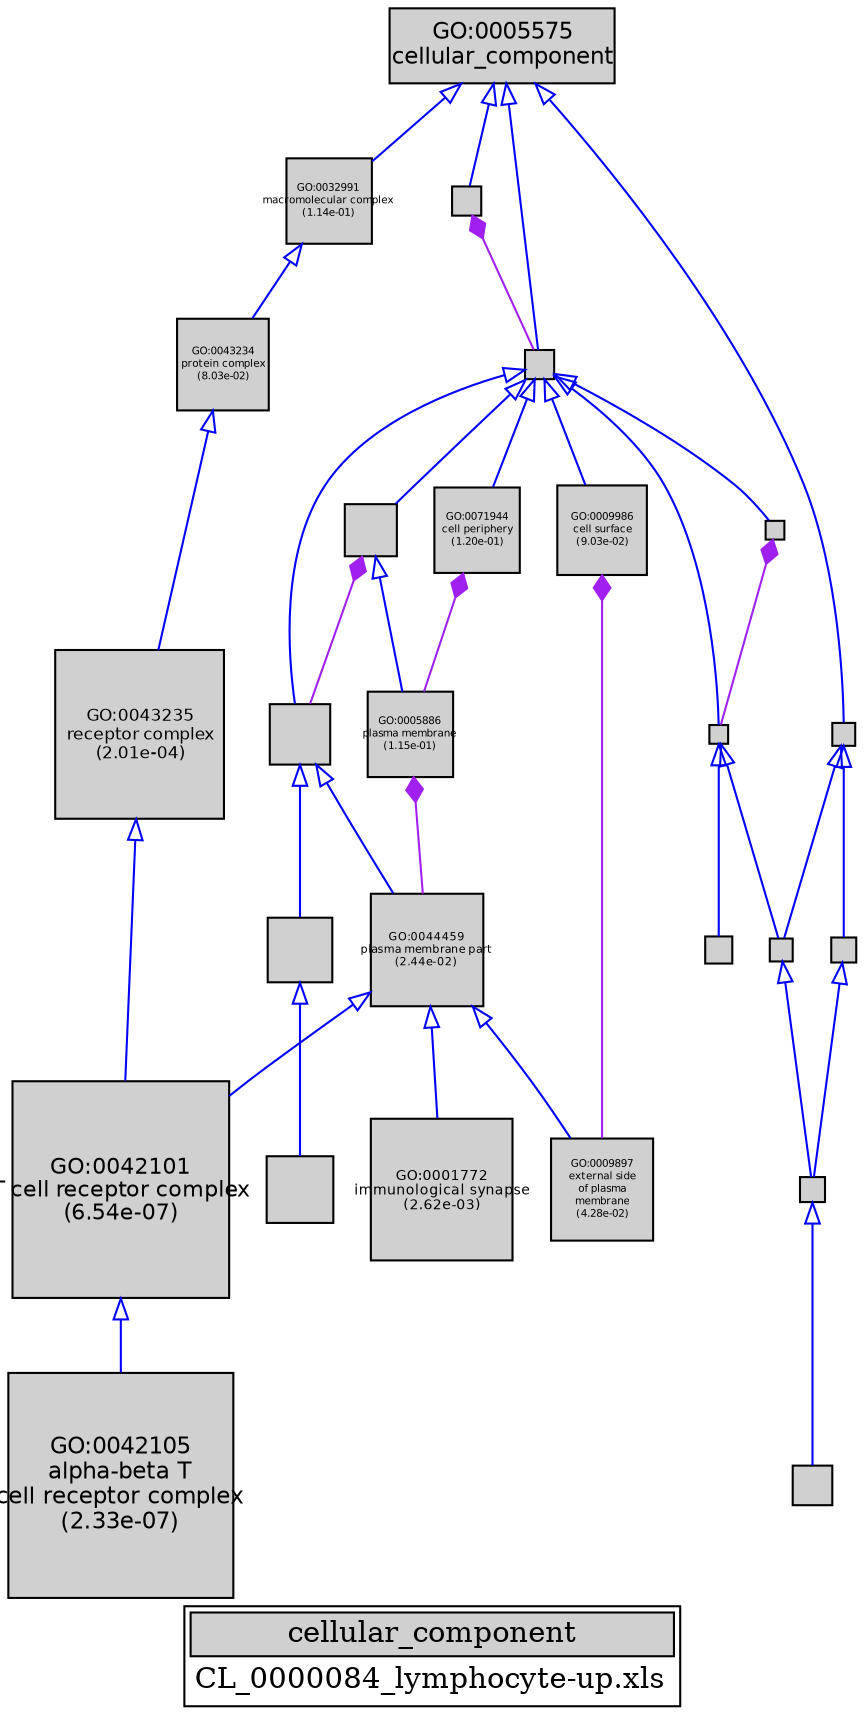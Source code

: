 digraph "cellular_component" {
graph [ bgcolor = "#FFFFFF", label = <<TABLE COLOR="black" BGCOLOR="white"><TR><TD COLSPAN="2" BGCOLOR="#D0D0D0"><FONT COLOR="black">cellular_component</FONT></TD></TR><TR><TD BORDER="0">CL_0000084_lymphocyte-up.xls</TD></TR></TABLE>> ];
node [ fontname = "Helvetica" ];

subgraph "nodes" {

node [ style = "filled", fixedsize = "true", width = 1, shape = "box", fontsize = 9, fillcolor = "#D0D0D0", fontcolor = "black", color = "black" ];

"GO:0016021" [ URL = "#GO:0016021", label = "", width = 0.440878542035, shape = "box", height = 0.440878542035 ];
"GO:0043227" [ URL = "#GO:0043227", label = "", width = 0.170999738616, shape = "box", height = 0.170999738616 ];
"GO:0005575" [ URL = "#GO:0005575", label = <<TABLE BORDER="0"><TR><TD>GO:0005575<BR/>cellular_component</TD></TR></TABLE>>, width = 1.5, shape = "box", fontsize = 10.8 ];
"GO:0032991" [ URL = "#GO:0032991", label = <<TABLE BORDER="0"><TR><TD>GO:0032991<BR/>macromolecular complex<BR/>(1.14e-01)</TD></TR></TABLE>>, width = 0.573646685462, shape = "box", fontsize = 5.0, height = 0.573646685462 ];
"GO:0042101" [ URL = "#GO:0042101", label = <<TABLE BORDER="0"><TR><TD>GO:0042101<BR/>T cell receptor complex<BR/>(6.54e-07)</TD></TR></TABLE>>, width = 1.44878723797, shape = "box", fontsize = 10.4312681134, height = 1.44878723797 ];
"GO:0042105" [ URL = "#GO:0042105", label = <<TABLE BORDER="0"><TR><TD>GO:0042105<BR/>alpha-beta T<BR/>cell receptor complex<BR/>(2.33e-07)</TD></TR></TABLE>>, width = 1.5, shape = "box", fontsize = 10.8, height = 1.5 ];
"GO:0005634" [ URL = "#GO:0005634", label = "", width = 0.266333549105, shape = "box", height = 0.266333549105 ];
"GO:0043231" [ URL = "#GO:0043231", label = "", width = 0.17136224675, shape = "box", height = 0.17136224675 ];
"GO:0009897" [ URL = "#GO:0009897", label = <<TABLE BORDER="0"><TR><TD>GO:0009897<BR/>external side<BR/>of plasma<BR/>membrane<BR/>(4.28e-02)</TD></TR></TABLE>>, width = 0.687227125524, shape = "box", fontsize = 5.0, height = 0.687227125524 ];
"GO:0031224" [ URL = "#GO:0031224", label = "", width = 0.434187245949, shape = "box", height = 0.434187245949 ];
"GO:0071944" [ URL = "#GO:0071944", label = <<TABLE BORDER="0"><TR><TD>GO:0071944<BR/>cell periphery<BR/>(1.20e-01)</TD></TR></TABLE>>, width = 0.566664490035, shape = "box", fontsize = 5.0, height = 0.566664490035 ];
"GO:0005737" [ URL = "#GO:0005737", label = "", width = 0.175626107923, shape = "box", height = 0.175626107923 ];
"GO:0044459" [ URL = "#GO:0044459", label = <<TABLE BORDER="0"><TR><TD>GO:0044459<BR/>plasma membrane part<BR/>(2.44e-02)</TD></TR></TABLE>>, width = 0.744684839915, shape = "box", fontsize = 5.36173084739, height = 0.744684839915 ];
"GO:0005886" [ URL = "#GO:0005886", label = <<TABLE BORDER="0"><TR><TD>GO:0005886<BR/>plasma membrane<BR/>(1.15e-01)</TD></TR></TABLE>>, width = 0.572391814669, shape = "box", fontsize = 5.0, height = 0.572391814669 ];
"GO:0005622" [ URL = "#GO:0005622", label = "", width = 0.123186899043, shape = "box", height = 0.123186899043 ];
"GO:0005623" [ URL = "#GO:0005623", label = "", width = 0.189912667278, shape = "box", height = 0.189912667278 ];
"GO:0043234" [ URL = "#GO:0043234", label = <<TABLE BORDER="0"><TR><TD>GO:0043234<BR/>protein complex<BR/>(8.03e-02)</TD></TR></TABLE>>, width = 0.616402342508, shape = "box", fontsize = 5.0, height = 0.616402342508 ];
"GO:0016020" [ URL = "#GO:0016020", label = "", width = 0.340994465582, shape = "box", height = 0.340994465582 ];
"GO:0044425" [ URL = "#GO:0044425", label = "", width = 0.402585927104, shape = "box", height = 0.402585927104 ];
"GO:0043226" [ URL = "#GO:0043226", label = "", width = 0.149016729026, shape = "box", height = 0.149016729026 ];
"GO:0043235" [ URL = "#GO:0043235", label = <<TABLE BORDER="0"><TR><TD>GO:0043235<BR/>receptor complex<BR/>(2.01e-04)</TD></TR></TABLE>>, width = 1.12197448122, shape = "box", fontsize = 8.07821626482, height = 1.12197448122 ];
"GO:0044424" [ URL = "#GO:0044424", label = "", width = 0.126055369271, shape = "box", height = 0.126055369271 ];
"GO:0009986" [ URL = "#GO:0009986", label = <<TABLE BORDER="0"><TR><TD>GO:0009986<BR/>cell surface<BR/>(9.03e-02)</TD></TR></TABLE>>, width = 0.602231950512, shape = "box", fontsize = 5.0, height = 0.602231950512 ];
"GO:0001772" [ URL = "#GO:0001772", label = <<TABLE BORDER="0"><TR><TD>GO:0001772<BR/>immunological synapse<BR/>(2.62e-03)</TD></TR></TABLE>>, width = 0.939221502028, shape = "box", fontsize = 6.7623948146, height = 0.939221502028 ];
"GO:0044464" [ URL = "#GO:0044464", label = "", width = 0.189912667278, shape = "box", height = 0.189912667278 ];
"GO:0043229" [ URL = "#GO:0043229", label = "", width = 0.14950057007, shape = "box", height = 0.14950057007 ];
}
subgraph "edges" {


edge [ dir = "back", weight = 1 ];
subgraph "regulates" {


edge [ color = "cyan", arrowtail = "none" ];
subgraph "positive" {


edge [ color = "green", arrowtail = "vee" ];
}
subgraph "negative" {


edge [ color = "red", arrowtail = "tee" ];
}
}
subgraph "part_of" {


edge [ color = "purple", arrowtail = "diamond", weight = 2.5 ];
"GO:0005622" -> "GO:0044424";
"GO:0071944" -> "GO:0005886";
"GO:0009986" -> "GO:0009897";
"GO:0005623" -> "GO:0044464";
"GO:0005886" -> "GO:0044459";
"GO:0016020" -> "GO:0044425";
}
subgraph "is_a" {


edge [ color = "blue", arrowtail = "empty", weight = 5.0 ];
"GO:0044464" -> "GO:0044424";
"GO:0044425" -> "GO:0044459";
"GO:0044459" -> "GO:0009897";
"GO:0044464" -> "GO:0005622";
"GO:0042101" -> "GO:0042105";
"GO:0043227" -> "GO:0043231";
"GO:0005575" -> "GO:0043226";
"GO:0005575" -> "GO:0032991";
"GO:0044464" -> "GO:0044425";
"GO:0016020" -> "GO:0005886";
"GO:0043229" -> "GO:0043231";
"GO:0044424" -> "GO:0043229";
"GO:0043235" -> "GO:0042101";
"GO:0032991" -> "GO:0043234";
"GO:0043226" -> "GO:0043227";
"GO:0044425" -> "GO:0031224";
"GO:0043231" -> "GO:0005634";
"GO:0044464" -> "GO:0071944";
"GO:0044464" -> "GO:0009986";
"GO:0005575" -> "GO:0005623";
"GO:0043234" -> "GO:0043235";
"GO:0031224" -> "GO:0016021";
"GO:0005575" -> "GO:0044464";
"GO:0044459" -> "GO:0042101";
"GO:0044464" -> "GO:0016020";
"GO:0044459" -> "GO:0001772";
"GO:0043226" -> "GO:0043229";
"GO:0044424" -> "GO:0005737";
}
}
}
